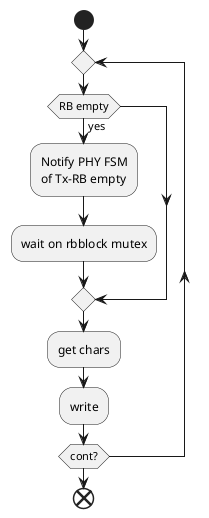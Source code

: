 @startuml
start
repeat
    if (RB empty) then(yes)
        :Notify PHY FSM\nof Tx-RB empty;
        :wait on rbblock mutex;
    endif
    :get chars;
    :write;
repeat while (cont?)
end
@enduml